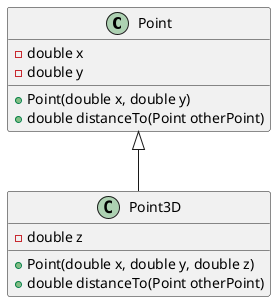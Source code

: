 @startuml

class Point {
    -double x
    -double y

    + Point(double x, double y)
    + double distanceTo(Point otherPoint)
}

class Point3D extends Point {
    -double z

    + Point(double x, double y, double z)
    + double distanceTo(Point otherPoint)
}

@enduml
